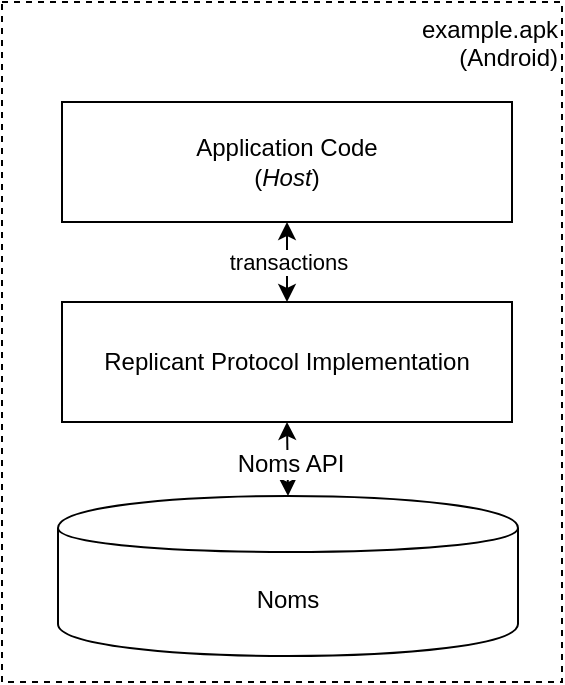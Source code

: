 <mxfile version="10.6.5" type="github"><diagram id="8398HUlraZYpAVPylcBW" name="Page-1"><mxGraphModel dx="1078" dy="659" grid="1" gridSize="10" guides="1" tooltips="1" connect="1" arrows="1" fold="1" page="1" pageScale="1" pageWidth="850" pageHeight="1100" math="0" shadow="0"><root><mxCell id="0"/><mxCell id="1" parent="0"/><mxCell id="mJCX7dKpjLKpXJ6G2Ueg-6" value="&lt;div style=&quot;text-align: right&quot;&gt;&lt;span&gt;example.apk&lt;/span&gt;&lt;/div&gt;&lt;div style=&quot;text-align: right&quot;&gt;&lt;span&gt;(Android)&lt;/span&gt;&lt;/div&gt;" style="rounded=0;whiteSpace=wrap;html=1;dashed=1;align=right;verticalAlign=top;" vertex="1" parent="1"><mxGeometry x="20" y="40" width="280" height="340" as="geometry"/></mxCell><mxCell id="mJCX7dKpjLKpXJ6G2Ueg-7" value="&lt;div style=&quot;text-align: center&quot;&gt;&lt;span&gt;Noms&lt;/span&gt;&lt;/div&gt;" style="shape=cylinder;whiteSpace=wrap;html=1;boundedLbl=1;backgroundOutline=1;align=center;" vertex="1" parent="1"><mxGeometry x="48" y="287" width="230" height="80" as="geometry"/></mxCell><mxCell id="mJCX7dKpjLKpXJ6G2Ueg-8" value="Replicant Protocol Implementation" style="rounded=0;whiteSpace=wrap;html=1;align=center;" vertex="1" parent="1"><mxGeometry x="50" y="190" width="225" height="60" as="geometry"/></mxCell><mxCell id="mJCX7dKpjLKpXJ6G2Ueg-9" value="Application Code&lt;br&gt;(&lt;i&gt;Host&lt;/i&gt;)" style="rounded=0;whiteSpace=wrap;html=1;align=center;" vertex="1" parent="1"><mxGeometry x="50" y="90" width="225" height="60" as="geometry"/></mxCell><mxCell id="mJCX7dKpjLKpXJ6G2Ueg-10" value="transactions" style="endArrow=classic;startArrow=classic;html=1;entryX=0.5;entryY=1;entryDx=0;entryDy=0;" edge="1" parent="1" source="mJCX7dKpjLKpXJ6G2Ueg-8" target="mJCX7dKpjLKpXJ6G2Ueg-9"><mxGeometry width="50" height="50" relative="1" as="geometry"><mxPoint x="20" y="450" as="sourcePoint"/><mxPoint x="70" y="400" as="targetPoint"/></mxGeometry></mxCell><mxCell id="mJCX7dKpjLKpXJ6G2Ueg-11" value="" style="endArrow=classic;startArrow=classic;html=1;entryX=0.5;entryY=1;entryDx=0;entryDy=0;exitX=0.5;exitY=0;exitDx=0;exitDy=0;" edge="1" parent="1" source="mJCX7dKpjLKpXJ6G2Ueg-7" target="mJCX7dKpjLKpXJ6G2Ueg-8"><mxGeometry width="50" height="50" relative="1" as="geometry"><mxPoint x="20" y="450" as="sourcePoint"/><mxPoint x="70" y="400" as="targetPoint"/></mxGeometry></mxCell><mxCell id="mJCX7dKpjLKpXJ6G2Ueg-12" value="Noms API" style="text;html=1;resizable=0;points=[];align=center;verticalAlign=middle;labelBackgroundColor=#ffffff;" vertex="1" connectable="0" parent="mJCX7dKpjLKpXJ6G2Ueg-11"><mxGeometry x="-0.133" y="-1" relative="1" as="geometry"><mxPoint as="offset"/></mxGeometry></mxCell></root></mxGraphModel></diagram></mxfile>